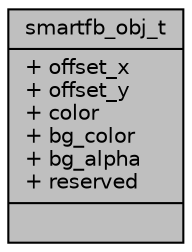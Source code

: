digraph "smartfb_obj_t"
{
 // INTERACTIVE_SVG=YES
 // LATEX_PDF_SIZE
  bgcolor="transparent";
  edge [fontname="Helvetica",fontsize="10",labelfontname="Helvetica",labelfontsize="10"];
  node [fontname="Helvetica",fontsize="10",shape=record];
  Node1 [label="{smartfb_obj_t\n|+ offset_x\l+ offset_y\l+ color\l+ bg_color\l+ bg_alpha\l+ reserved\l|}",height=0.2,width=0.4,color="black", fillcolor="grey75", style="filled", fontcolor="black",tooltip="Description of object parameters."];
}
